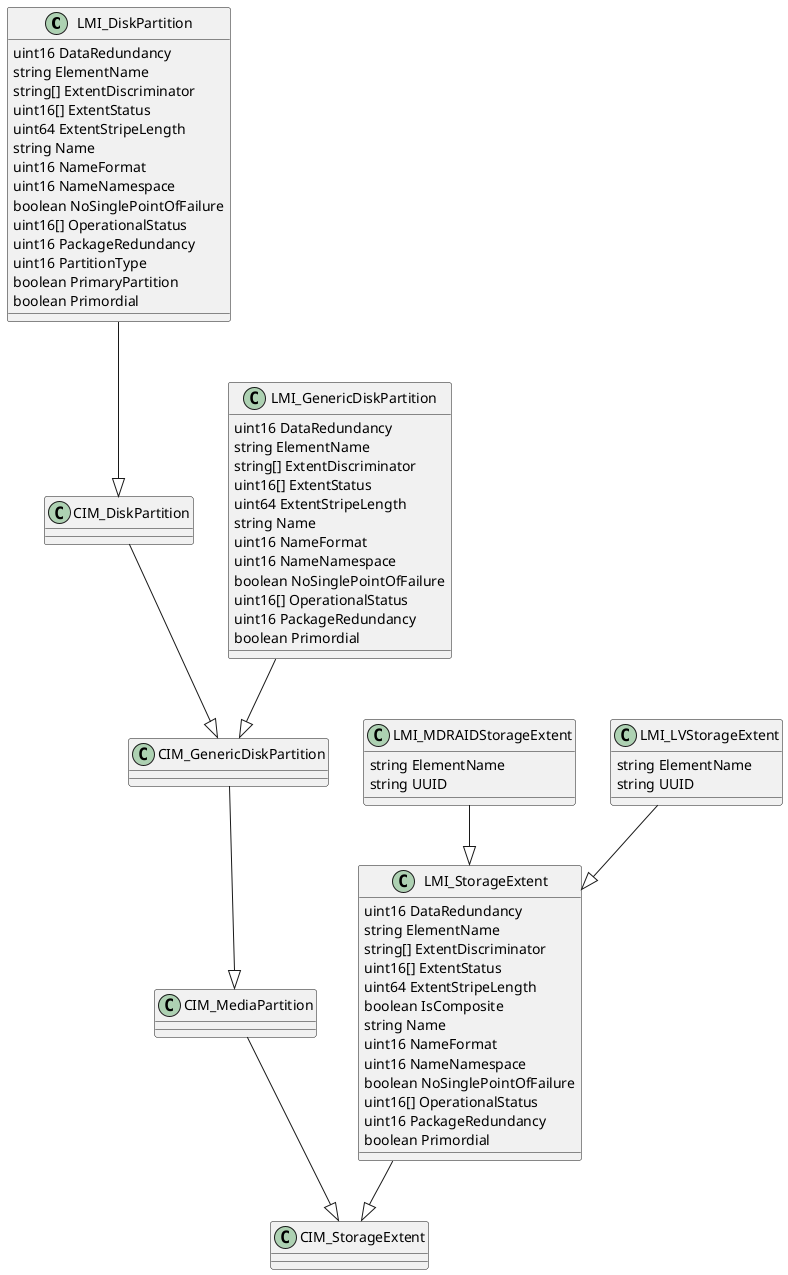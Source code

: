 @startuml
LMI_DiskPartition -down-|> CIM_DiskPartition
class LMI_DiskPartition {
    uint16 DataRedundancy
    string ElementName
    string[] ExtentDiscriminator
    uint16[] ExtentStatus
    uint64 ExtentStripeLength
    string Name
    uint16 NameFormat
    uint16 NameNamespace
    boolean NoSinglePointOfFailure
    uint16[] OperationalStatus
    uint16 PackageRedundancy
    uint16 PartitionType
    boolean PrimaryPartition
    boolean Primordial
}
url of LMI_DiskPartition is [[LMI_DiskPartition.html]]
CIM_DiskPartition -down-|> CIM_GenericDiskPartition
class CIM_DiskPartition

LMI_MDRAIDStorageExtent -down-|> LMI_StorageExtent
class LMI_MDRAIDStorageExtent {
    string ElementName
    string UUID
}
url of LMI_MDRAIDStorageExtent is [[LMI_MDRAIDStorageExtent.html]]
LMI_StorageExtent -down-|> CIM_StorageExtent
class LMI_StorageExtent {
    uint16 DataRedundancy
    string ElementName
    string[] ExtentDiscriminator
    uint16[] ExtentStatus
    uint64 ExtentStripeLength
    boolean IsComposite
    string Name
    uint16 NameFormat
    uint16 NameNamespace
    boolean NoSinglePointOfFailure
    uint16[] OperationalStatus
    uint16 PackageRedundancy
    boolean Primordial
}
url of LMI_StorageExtent is [[LMI_StorageExtent.html]]
CIM_MediaPartition -down-|> CIM_StorageExtent
class CIM_MediaPartition

LMI_LVStorageExtent -down-|> LMI_StorageExtent
class LMI_LVStorageExtent {
    string ElementName
    string UUID
}
url of LMI_LVStorageExtent is [[LMI_LVStorageExtent.html]]
CIM_GenericDiskPartition -down-|> CIM_MediaPartition
class CIM_GenericDiskPartition

LMI_GenericDiskPartition -down-|> CIM_GenericDiskPartition
class LMI_GenericDiskPartition {
    uint16 DataRedundancy
    string ElementName
    string[] ExtentDiscriminator
    uint16[] ExtentStatus
    uint64 ExtentStripeLength
    string Name
    uint16 NameFormat
    uint16 NameNamespace
    boolean NoSinglePointOfFailure
    uint16[] OperationalStatus
    uint16 PackageRedundancy
    boolean Primordial
}
url of LMI_GenericDiskPartition is [[LMI_GenericDiskPartition.html]]
@enduml
